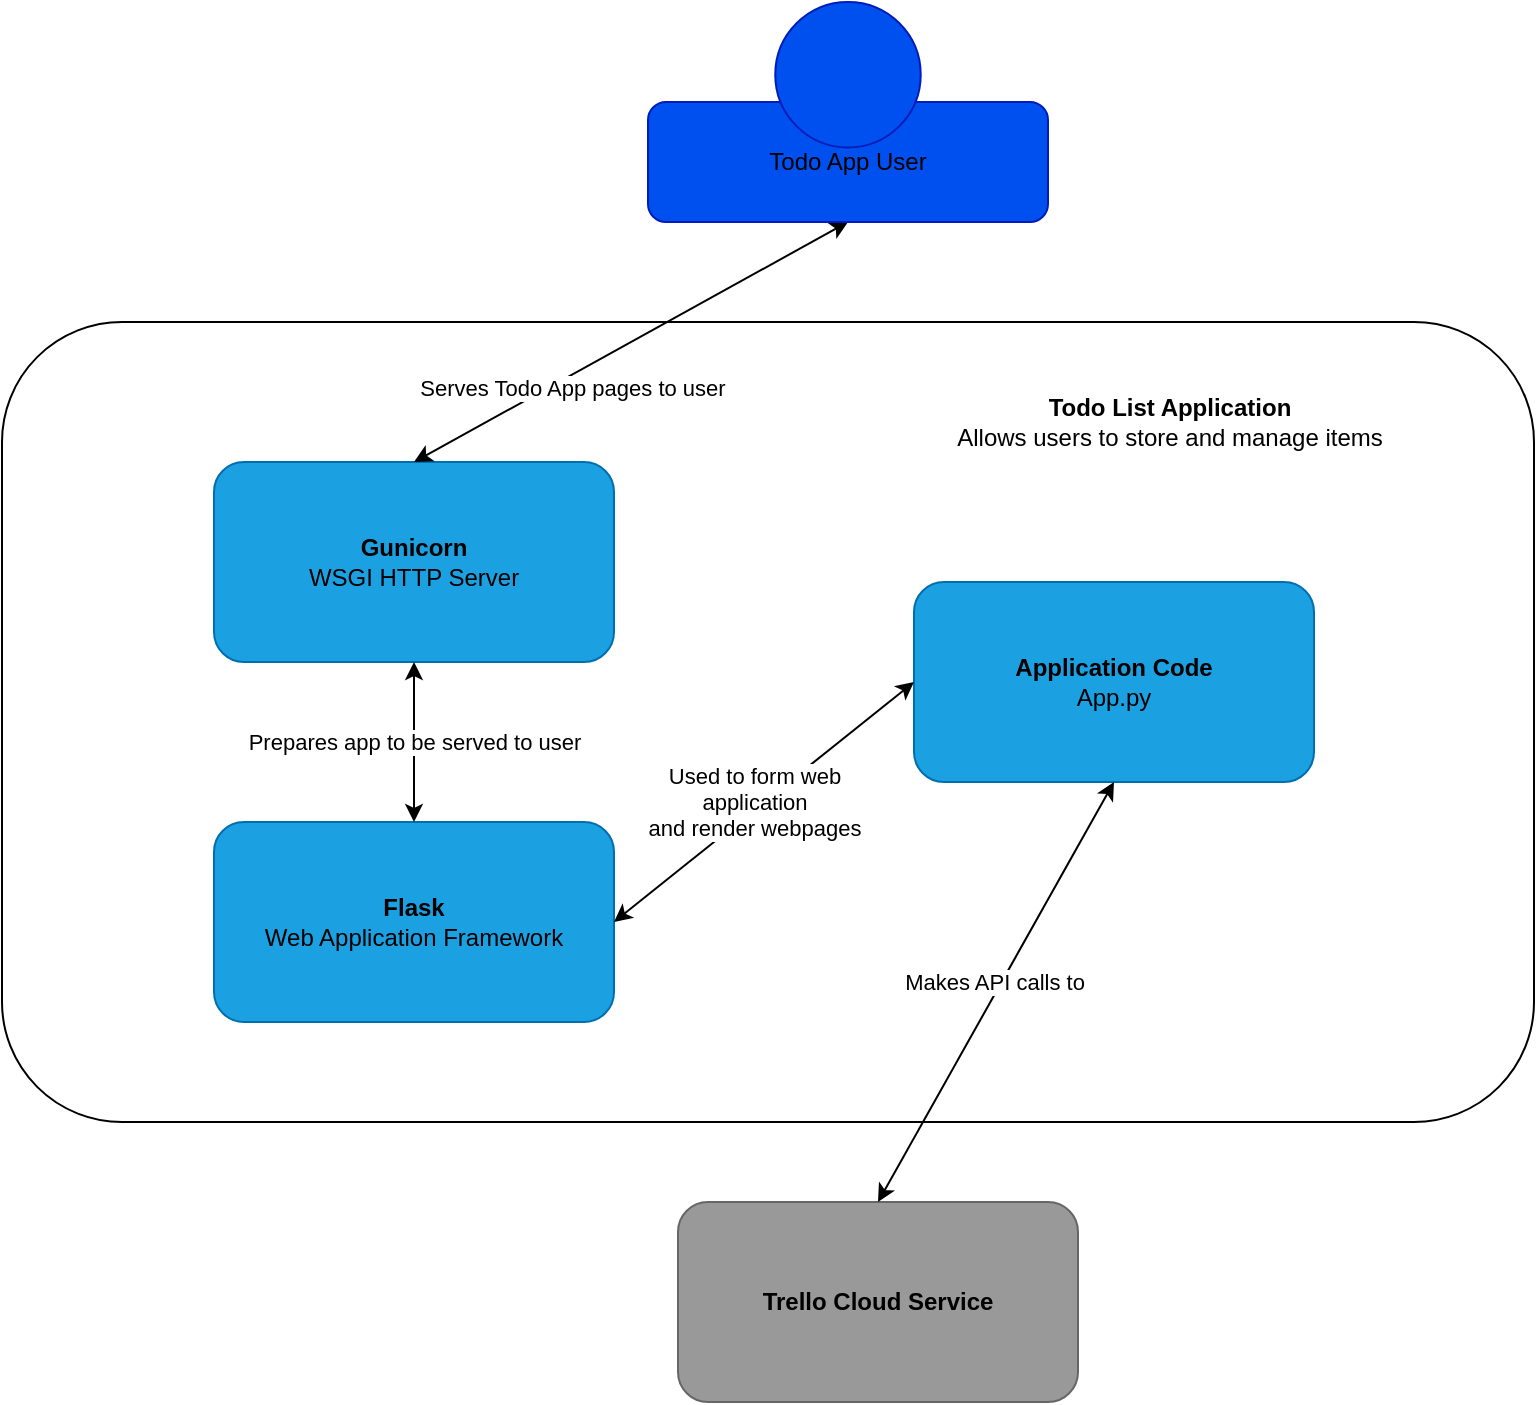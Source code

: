<mxfile version="14.4.6" type="device"><diagram id="nO-E3bGjCqMVwUXZB15H" name="Page-1"><mxGraphModel dx="1422" dy="762" grid="1" gridSize="10" guides="1" tooltips="1" connect="1" arrows="1" fold="1" page="1" pageScale="1" pageWidth="827" pageHeight="1169" math="0" shadow="0"><root><mxCell id="0"/><mxCell id="1" parent="0"/><mxCell id="HuHXhKl5vNOv_gFKt1n--12" value="&lt;b&gt;Trello Cloud Service&lt;/b&gt;" style="rounded=1;whiteSpace=wrap;html=1;strokeColor=#666666;gradientColor=#999999;fillColor=#999999;" parent="1" vertex="1"><mxGeometry x="372" y="600" width="200" height="100" as="geometry"/></mxCell><mxCell id="HuHXhKl5vNOv_gFKt1n--1" value="" style="rounded=1;whiteSpace=wrap;html=1;" parent="1" vertex="1"><mxGeometry x="34" y="160" width="766" height="400" as="geometry"/></mxCell><mxCell id="HuHXhKl5vNOv_gFKt1n--2" value="&lt;font color=&quot;#000000&quot;&gt;&lt;b&gt;Flask&lt;br&gt;&lt;/b&gt;Web Application Framework&lt;/font&gt;" style="rounded=1;whiteSpace=wrap;html=1;fillColor=#1ba1e2;strokeColor=#006EAF;fontColor=#ffffff;" parent="1" vertex="1"><mxGeometry x="140" y="410" width="200" height="100" as="geometry"/></mxCell><mxCell id="HuHXhKl5vNOv_gFKt1n--3" value="&lt;font color=&quot;#000000&quot;&gt;&lt;b&gt;Application Code&lt;/b&gt;&lt;br&gt;App.py&lt;/font&gt;" style="rounded=1;whiteSpace=wrap;html=1;fillColor=#1ba1e2;strokeColor=#006EAF;fontColor=#ffffff;" parent="1" vertex="1"><mxGeometry x="490" y="290" width="200" height="100" as="geometry"/></mxCell><mxCell id="HuHXhKl5vNOv_gFKt1n--4" value="&lt;font color=&quot;#000000&quot;&gt;&lt;b&gt;Gunicorn&lt;/b&gt;&lt;br&gt;WSGI HTTP Server&lt;/font&gt;" style="rounded=1;whiteSpace=wrap;html=1;fillColor=#1ba1e2;strokeColor=#006EAF;fontColor=#ffffff;" parent="1" vertex="1"><mxGeometry x="140" y="230" width="200" height="100" as="geometry"/></mxCell><mxCell id="HuHXhKl5vNOv_gFKt1n--17" value="&lt;b&gt;Todo List Application&lt;/b&gt;&lt;br&gt;Allows users to store and manage items" style="text;html=1;strokeColor=none;fillColor=none;align=center;verticalAlign=middle;whiteSpace=wrap;rounded=0;" parent="1" vertex="1"><mxGeometry x="493.36" y="190" width="250" height="40" as="geometry"/></mxCell><mxCell id="HuHXhKl5vNOv_gFKt1n--21" value="" style="endArrow=classic;startArrow=classic;html=1;exitX=0.5;exitY=0;exitDx=0;exitDy=0;entryX=0.5;entryY=1;entryDx=0;entryDy=0;" parent="1" source="HuHXhKl5vNOv_gFKt1n--12" target="HuHXhKl5vNOv_gFKt1n--3" edge="1"><mxGeometry width="50" height="50" relative="1" as="geometry"><mxPoint x="590" y="380" as="sourcePoint"/><mxPoint x="640" y="360" as="targetPoint"/></mxGeometry></mxCell><mxCell id="HuHXhKl5vNOv_gFKt1n--22" value="Makes API calls to" style="edgeLabel;html=1;align=center;verticalAlign=middle;resizable=0;points=[];" parent="HuHXhKl5vNOv_gFKt1n--21" vertex="1" connectable="0"><mxGeometry x="-0.249" y="-1" relative="1" as="geometry"><mxPoint x="13.04" y="-32.03" as="offset"/></mxGeometry></mxCell><mxCell id="HuHXhKl5vNOv_gFKt1n--26" value="" style="endArrow=classic;startArrow=classic;html=1;exitX=0;exitY=0.5;exitDx=0;exitDy=0;entryX=1;entryY=0.5;entryDx=0;entryDy=0;" parent="1" source="HuHXhKl5vNOv_gFKt1n--3" target="HuHXhKl5vNOv_gFKt1n--2" edge="1"><mxGeometry width="50" height="50" relative="1" as="geometry"><mxPoint x="390" y="450" as="sourcePoint"/><mxPoint x="440" y="400" as="targetPoint"/></mxGeometry></mxCell><mxCell id="HuHXhKl5vNOv_gFKt1n--32" value="Used to form web&lt;br&gt;application &lt;br&gt;and render webpages" style="edgeLabel;html=1;align=center;verticalAlign=middle;resizable=0;points=[];" parent="HuHXhKl5vNOv_gFKt1n--26" vertex="1" connectable="0"><mxGeometry x="0.372" y="-2" relative="1" as="geometry"><mxPoint x="24.32" y="-20.9" as="offset"/></mxGeometry></mxCell><mxCell id="HuHXhKl5vNOv_gFKt1n--27" value="" style="endArrow=classic;startArrow=classic;html=1;exitX=0.5;exitY=0;exitDx=0;exitDy=0;entryX=0.5;entryY=1;entryDx=0;entryDy=0;" parent="1" source="HuHXhKl5vNOv_gFKt1n--4" edge="1"><mxGeometry width="50" height="50" relative="1" as="geometry"><mxPoint x="307" y="140" as="sourcePoint"/><mxPoint x="457" y="110" as="targetPoint"/></mxGeometry></mxCell><mxCell id="HuHXhKl5vNOv_gFKt1n--28" value="Serves Todo App pages to user" style="edgeLabel;html=1;align=center;verticalAlign=middle;resizable=0;points=[];" parent="HuHXhKl5vNOv_gFKt1n--27" vertex="1" connectable="0"><mxGeometry x="-0.297" y="-5" relative="1" as="geometry"><mxPoint as="offset"/></mxGeometry></mxCell><mxCell id="HuHXhKl5vNOv_gFKt1n--33" value="Prepares app to be served to user" style="endArrow=classic;startArrow=classic;html=1;exitX=0.5;exitY=0;exitDx=0;exitDy=0;entryX=0.5;entryY=1;entryDx=0;entryDy=0;" parent="1" source="HuHXhKl5vNOv_gFKt1n--2" target="HuHXhKl5vNOv_gFKt1n--4" edge="1"><mxGeometry width="50" height="50" relative="1" as="geometry"><mxPoint x="390" y="330" as="sourcePoint"/><mxPoint x="440" y="280" as="targetPoint"/></mxGeometry></mxCell><mxCell id="UNRr7RqAh0h7Aqy3048q-1" value="&lt;span&gt;&lt;font color=&quot;#000000&quot;&gt;Todo App User&lt;/font&gt;&lt;/span&gt;" style="rounded=1;whiteSpace=wrap;html=1;fillColor=#0050ef;strokeColor=#001DBC;fontColor=#ffffff;" vertex="1" parent="1"><mxGeometry x="357" y="50" width="200" height="60" as="geometry"/></mxCell><mxCell id="HuHXhKl5vNOv_gFKt1n--8" value="" style="ellipse;whiteSpace=wrap;html=1;aspect=fixed;fillColor=#0050ef;strokeColor=#001DBC;fontColor=#ffffff;" parent="1" vertex="1"><mxGeometry x="420.633" width="72.727" height="72.727" as="geometry"/></mxCell></root></mxGraphModel></diagram></mxfile>